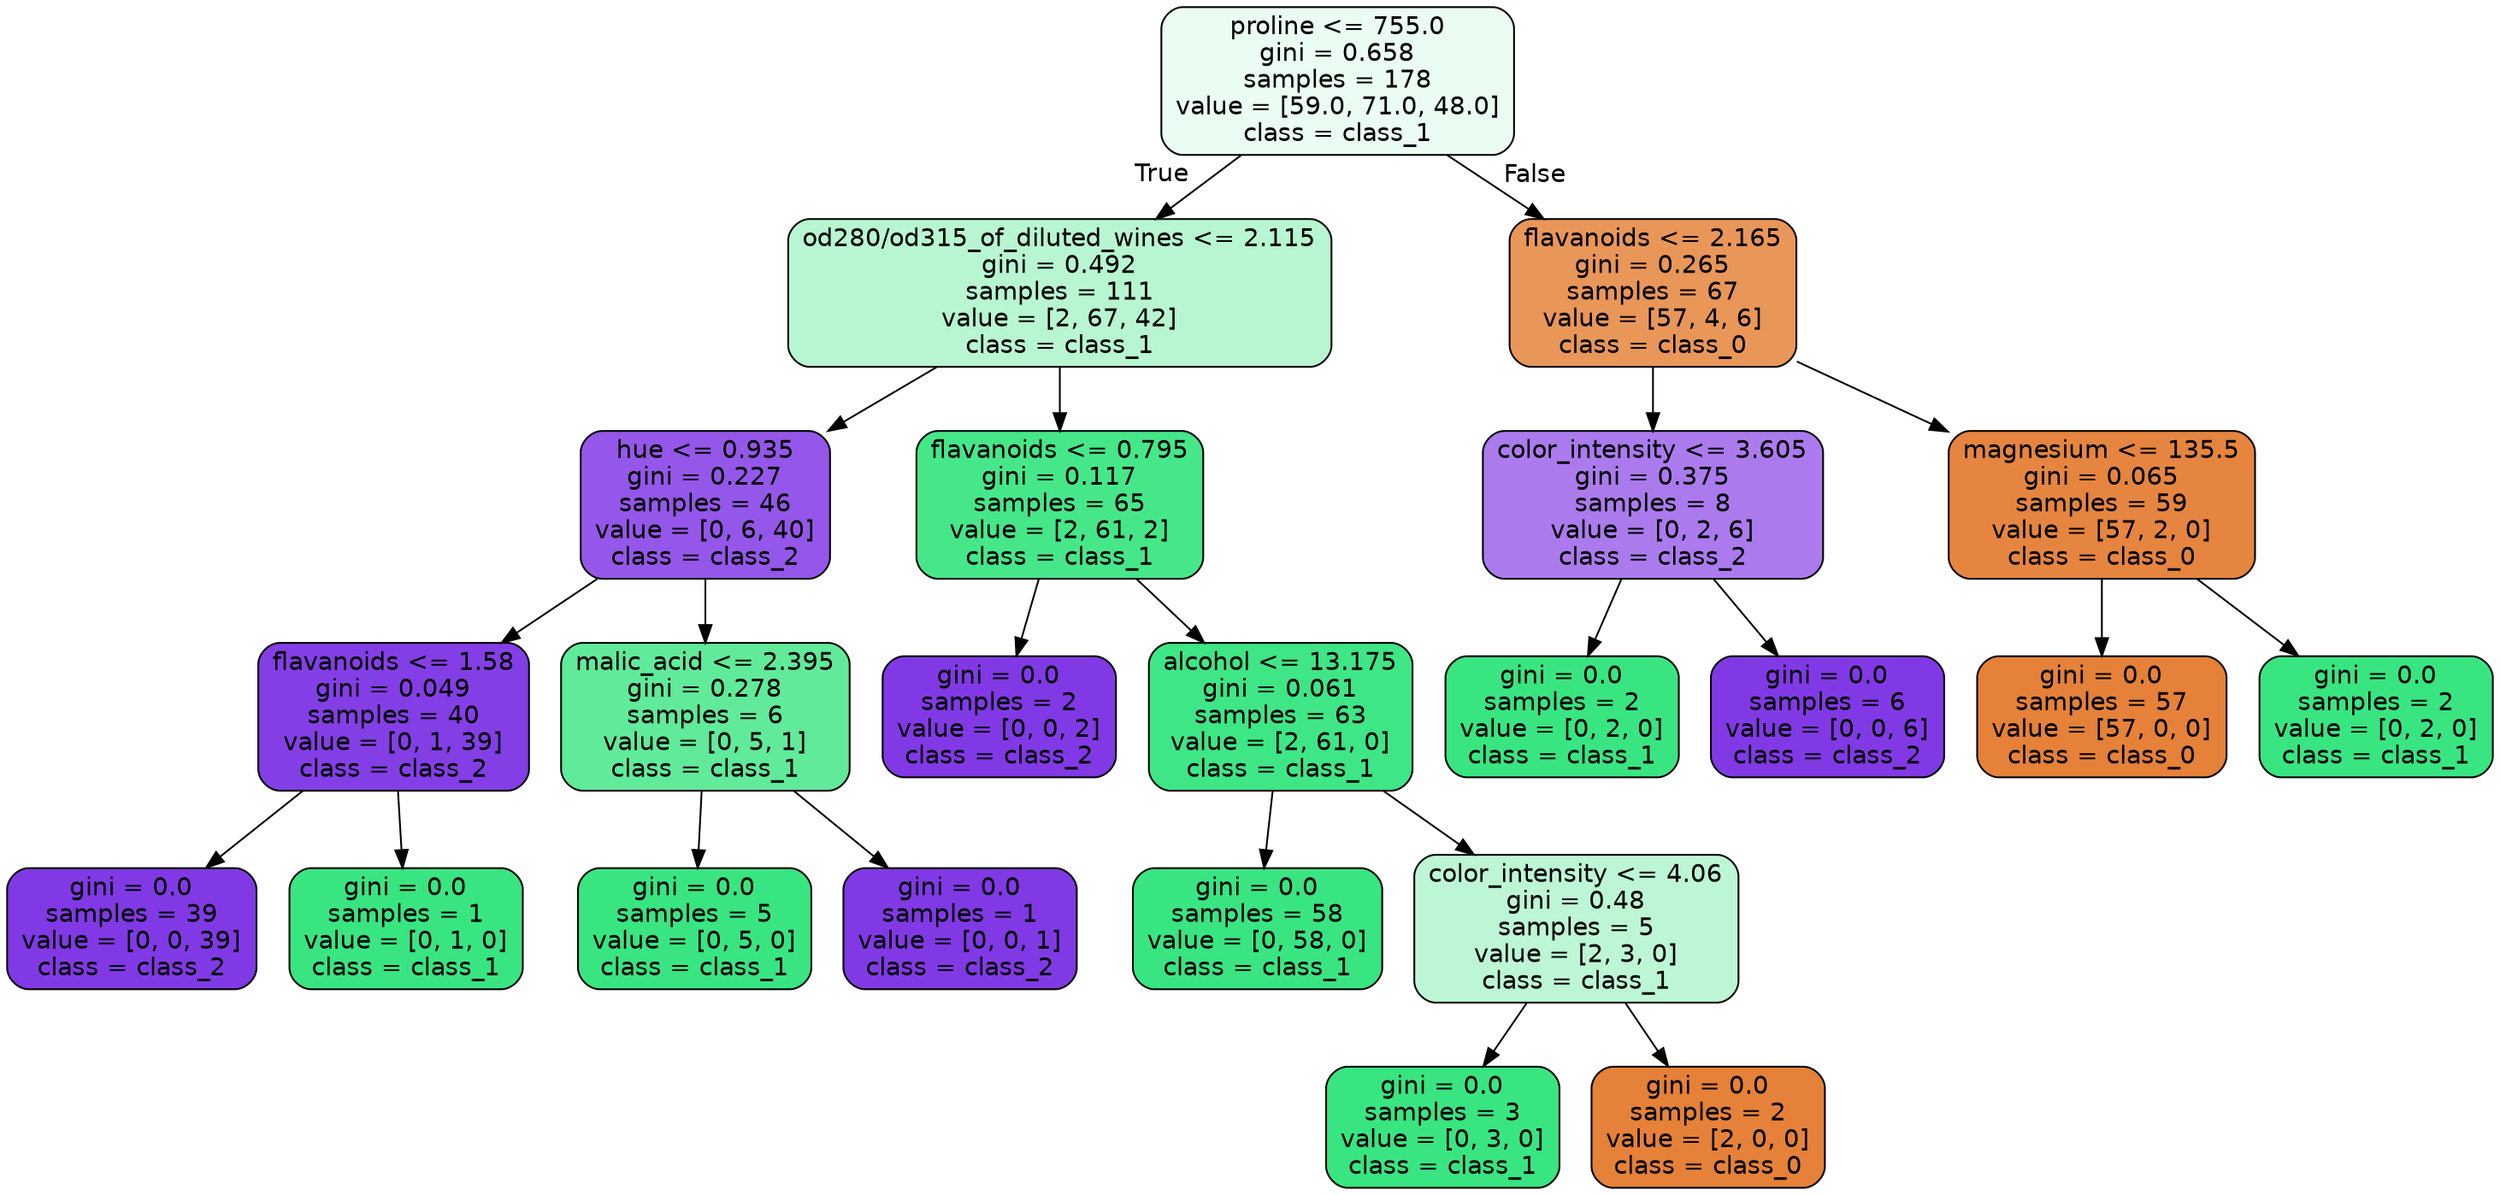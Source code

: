digraph Tree {
node [shape=box, style="filled, rounded", color="black", fontname="helvetica"] ;
edge [fontname="helvetica"] ;
0 [label="proline <= 755.0\ngini = 0.658\nsamples = 178\nvalue = [59.0, 71.0, 48.0]\nclass = class_1", fillcolor="#ebfcf2"] ;
1 [label="od280/od315_of_diluted_wines <= 2.115\ngini = 0.492\nsamples = 111\nvalue = [2, 67, 42]\nclass = class_1", fillcolor="#b7f6d1"] ;
0 -> 1 [labeldistance=2.5, labelangle=45, headlabel="True"] ;
2 [label="hue <= 0.935\ngini = 0.227\nsamples = 46\nvalue = [0, 6, 40]\nclass = class_2", fillcolor="#9457e9"] ;
1 -> 2 ;
3 [label="flavanoids <= 1.58\ngini = 0.049\nsamples = 40\nvalue = [0, 1, 39]\nclass = class_2", fillcolor="#843ee6"] ;
2 -> 3 ;
4 [label="gini = 0.0\nsamples = 39\nvalue = [0, 0, 39]\nclass = class_2", fillcolor="#8139e5"] ;
3 -> 4 ;
5 [label="gini = 0.0\nsamples = 1\nvalue = [0, 1, 0]\nclass = class_1", fillcolor="#39e581"] ;
3 -> 5 ;
6 [label="malic_acid <= 2.395\ngini = 0.278\nsamples = 6\nvalue = [0, 5, 1]\nclass = class_1", fillcolor="#61ea9a"] ;
2 -> 6 ;
7 [label="gini = 0.0\nsamples = 5\nvalue = [0, 5, 0]\nclass = class_1", fillcolor="#39e581"] ;
6 -> 7 ;
8 [label="gini = 0.0\nsamples = 1\nvalue = [0, 0, 1]\nclass = class_2", fillcolor="#8139e5"] ;
6 -> 8 ;
9 [label="flavanoids <= 0.795\ngini = 0.117\nsamples = 65\nvalue = [2, 61, 2]\nclass = class_1", fillcolor="#46e789"] ;
1 -> 9 ;
10 [label="gini = 0.0\nsamples = 2\nvalue = [0, 0, 2]\nclass = class_2", fillcolor="#8139e5"] ;
9 -> 10 ;
11 [label="alcohol <= 13.175\ngini = 0.061\nsamples = 63\nvalue = [2, 61, 0]\nclass = class_1", fillcolor="#3fe685"] ;
9 -> 11 ;
12 [label="gini = 0.0\nsamples = 58\nvalue = [0, 58, 0]\nclass = class_1", fillcolor="#39e581"] ;
11 -> 12 ;
13 [label="color_intensity <= 4.06\ngini = 0.48\nsamples = 5\nvalue = [2, 3, 0]\nclass = class_1", fillcolor="#bdf6d5"] ;
11 -> 13 ;
14 [label="gini = 0.0\nsamples = 3\nvalue = [0, 3, 0]\nclass = class_1", fillcolor="#39e581"] ;
13 -> 14 ;
15 [label="gini = 0.0\nsamples = 2\nvalue = [2, 0, 0]\nclass = class_0", fillcolor="#e58139"] ;
13 -> 15 ;
16 [label="flavanoids <= 2.165\ngini = 0.265\nsamples = 67\nvalue = [57, 4, 6]\nclass = class_0", fillcolor="#e99659"] ;
0 -> 16 [labeldistance=2.5, labelangle=-45, headlabel="False"] ;
17 [label="color_intensity <= 3.605\ngini = 0.375\nsamples = 8\nvalue = [0, 2, 6]\nclass = class_2", fillcolor="#ab7bee"] ;
16 -> 17 ;
18 [label="gini = 0.0\nsamples = 2\nvalue = [0, 2, 0]\nclass = class_1", fillcolor="#39e581"] ;
17 -> 18 ;
19 [label="gini = 0.0\nsamples = 6\nvalue = [0, 0, 6]\nclass = class_2", fillcolor="#8139e5"] ;
17 -> 19 ;
20 [label="magnesium <= 135.5\ngini = 0.065\nsamples = 59\nvalue = [57, 2, 0]\nclass = class_0", fillcolor="#e68540"] ;
16 -> 20 ;
21 [label="gini = 0.0\nsamples = 57\nvalue = [57, 0, 0]\nclass = class_0", fillcolor="#e58139"] ;
20 -> 21 ;
22 [label="gini = 0.0\nsamples = 2\nvalue = [0, 2, 0]\nclass = class_1", fillcolor="#39e581"] ;
20 -> 22 ;
}